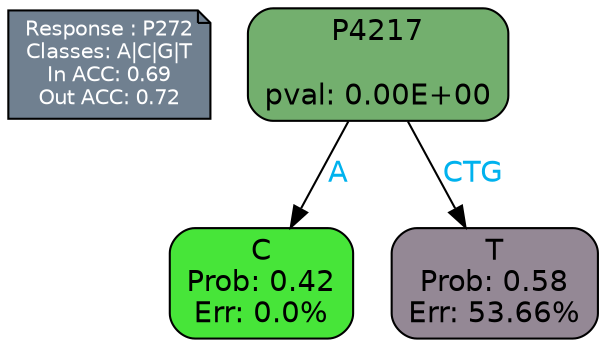 digraph Tree {
node [shape=box, style="filled, rounded", color="black", fontname=helvetica] ;
graph [ranksep=equally, splines=polylines, bgcolor=transparent, dpi=600] ;
edge [fontname=helvetica] ;
LEGEND [label="Response : P272
Classes: A|C|G|T
In ACC: 0.69
Out ACC: 0.72
",shape=note,align=left,style=filled,fillcolor="slategray",fontcolor="white",fontsize=10];1 [label="P4217

pval: 0.00E+00", fillcolor="#73af6e"] ;
2 [label="C
Prob: 0.42
Err: 0.0%", fillcolor="#47e539"] ;
3 [label="T
Prob: 0.58
Err: 53.66%", fillcolor="#948895"] ;
1 -> 2 [label="A",fontcolor=deepskyblue2] ;
1 -> 3 [label="CTG",fontcolor=deepskyblue2] ;
{rank = same; 2;3;}{rank = same; LEGEND;1;}}